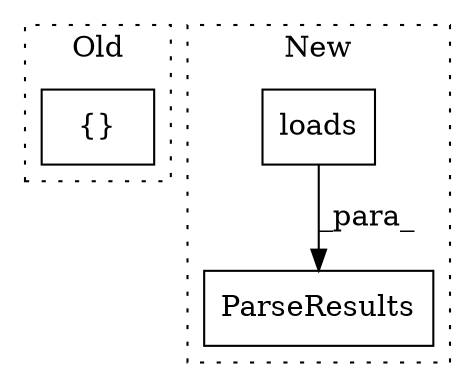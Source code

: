 digraph G {
subgraph cluster0 {
1 [label="{}" a="4" s="3722,4406" l="1,1" shape="box"];
label = "Old";
style="dotted";
}
subgraph cluster1 {
2 [label="ParseResults" a="32" s="4005,4061" l="13,1" shape="box"];
3 [label="loads" a="32" s="4051,4060" l="6,1" shape="box"];
label = "New";
style="dotted";
}
3 -> 2 [label="_para_"];
}